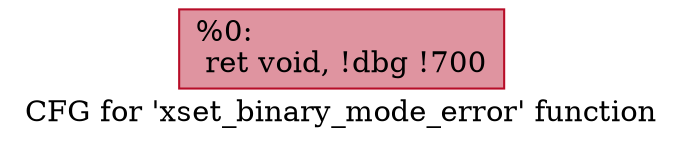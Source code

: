 digraph "CFG for 'xset_binary_mode_error' function" {
	label="CFG for 'xset_binary_mode_error' function";

	Node0x19081c0 [shape=record,color="#b70d28ff", style=filled, fillcolor="#b70d2870",label="{%0:\l  ret void, !dbg !700\l}"];
}
